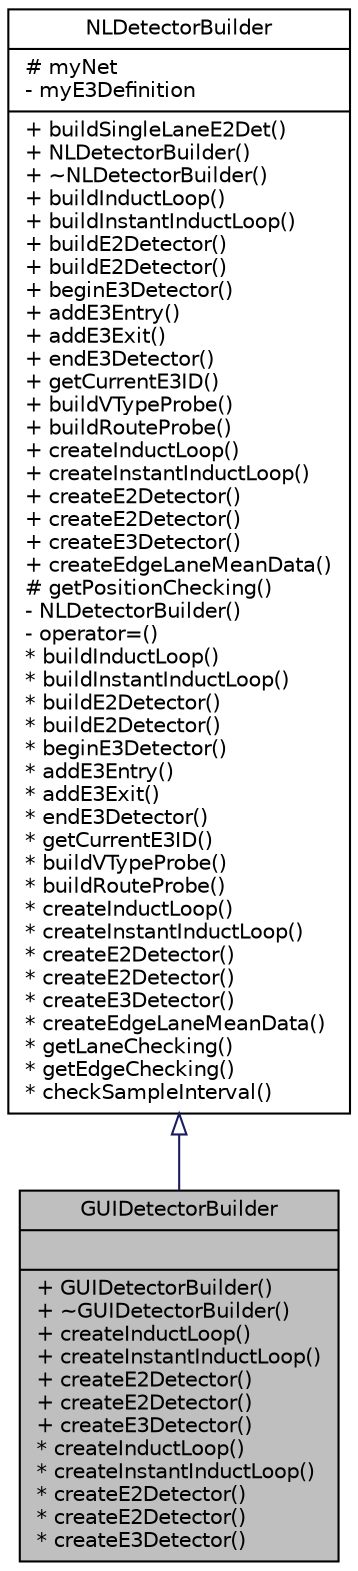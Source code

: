 digraph "GUIDetectorBuilder"
{
  edge [fontname="Helvetica",fontsize="10",labelfontname="Helvetica",labelfontsize="10"];
  node [fontname="Helvetica",fontsize="10",shape=record];
  Node0 [label="{GUIDetectorBuilder\n||+ GUIDetectorBuilder()\l+ ~GUIDetectorBuilder()\l+ createInductLoop()\l+ createInstantInductLoop()\l+ createE2Detector()\l+ createE2Detector()\l+ createE3Detector()\l* createInductLoop()\l* createInstantInductLoop()\l* createE2Detector()\l* createE2Detector()\l* createE3Detector()\l}",height=0.2,width=0.4,color="black", fillcolor="grey75", style="filled", fontcolor="black"];
  Node1 -> Node0 [dir="back",color="midnightblue",fontsize="10",style="solid",arrowtail="onormal",fontname="Helvetica"];
  Node1 [label="{NLDetectorBuilder\n|# myNet\l- myE3Definition\l|+ buildSingleLaneE2Det()\l+ NLDetectorBuilder()\l+ ~NLDetectorBuilder()\l+ buildInductLoop()\l+ buildInstantInductLoop()\l+ buildE2Detector()\l+ buildE2Detector()\l+ beginE3Detector()\l+ addE3Entry()\l+ addE3Exit()\l+ endE3Detector()\l+ getCurrentE3ID()\l+ buildVTypeProbe()\l+ buildRouteProbe()\l+ createInductLoop()\l+ createInstantInductLoop()\l+ createE2Detector()\l+ createE2Detector()\l+ createE3Detector()\l+ createEdgeLaneMeanData()\l# getPositionChecking()\l- NLDetectorBuilder()\l- operator=()\l* buildInductLoop()\l* buildInstantInductLoop()\l* buildE2Detector()\l* buildE2Detector()\l* beginE3Detector()\l* addE3Entry()\l* addE3Exit()\l* endE3Detector()\l* getCurrentE3ID()\l* buildVTypeProbe()\l* buildRouteProbe()\l* createInductLoop()\l* createInstantInductLoop()\l* createE2Detector()\l* createE2Detector()\l* createE3Detector()\l* createEdgeLaneMeanData()\l* getLaneChecking()\l* getEdgeChecking()\l* checkSampleInterval()\l}",height=0.2,width=0.4,color="black", fillcolor="white", style="filled",URL="$dc/d12/class_n_l_detector_builder.html",tooltip="Builds detectors for microsim. "];
}
